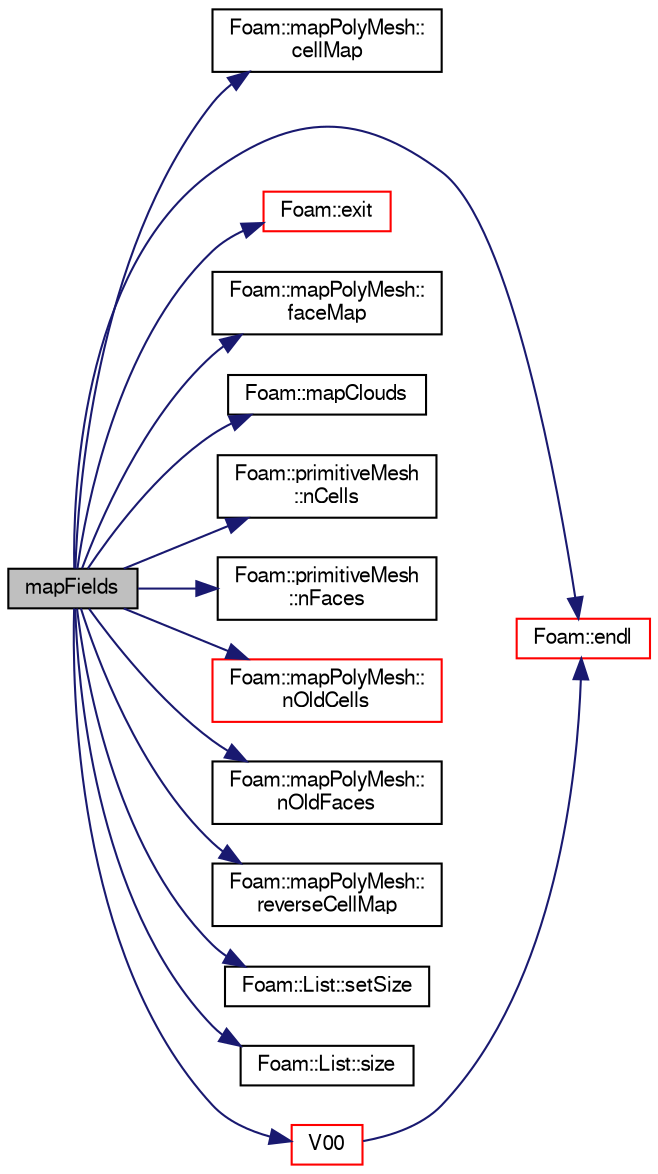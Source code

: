 digraph "mapFields"
{
  bgcolor="transparent";
  edge [fontname="FreeSans",fontsize="10",labelfontname="FreeSans",labelfontsize="10"];
  node [fontname="FreeSans",fontsize="10",shape=record];
  rankdir="LR";
  Node39771 [label="mapFields",height=0.2,width=0.4,color="black", fillcolor="grey75", style="filled", fontcolor="black"];
  Node39771 -> Node39772 [color="midnightblue",fontsize="10",style="solid",fontname="FreeSans"];
  Node39772 [label="Foam::mapPolyMesh::\lcellMap",height=0.2,width=0.4,color="black",URL="$a27386.html#a4209f47fe506af0959ae50b019562b17",tooltip="Old cell map. "];
  Node39771 -> Node39773 [color="midnightblue",fontsize="10",style="solid",fontname="FreeSans"];
  Node39773 [label="Foam::endl",height=0.2,width=0.4,color="red",URL="$a21124.html#a2db8fe02a0d3909e9351bb4275b23ce4",tooltip="Add newline and flush stream. "];
  Node39771 -> Node39775 [color="midnightblue",fontsize="10",style="solid",fontname="FreeSans"];
  Node39775 [label="Foam::exit",height=0.2,width=0.4,color="red",URL="$a21124.html#a06ca7250d8e89caf05243ec094843642"];
  Node39771 -> Node39820 [color="midnightblue",fontsize="10",style="solid",fontname="FreeSans"];
  Node39820 [label="Foam::mapPolyMesh::\lfaceMap",height=0.2,width=0.4,color="black",URL="$a27386.html#af618d1e4110025c66bae41ba7411a5ce",tooltip="Old face map. "];
  Node39771 -> Node39821 [color="midnightblue",fontsize="10",style="solid",fontname="FreeSans"];
  Node39821 [label="Foam::mapClouds",height=0.2,width=0.4,color="black",URL="$a21124.html#a6be781af3daa081b41b12982c81ea787",tooltip="Generic Geometric field mapper. "];
  Node39771 -> Node39822 [color="midnightblue",fontsize="10",style="solid",fontname="FreeSans"];
  Node39822 [label="Foam::primitiveMesh\l::nCells",height=0.2,width=0.4,color="black",URL="$a27530.html#a13b94bdb0926552bf78ad5210a73a3d5"];
  Node39771 -> Node39823 [color="midnightblue",fontsize="10",style="solid",fontname="FreeSans"];
  Node39823 [label="Foam::primitiveMesh\l::nFaces",height=0.2,width=0.4,color="black",URL="$a27530.html#abe602c985a3c9ffa67176e969e77ca6f"];
  Node39771 -> Node39824 [color="midnightblue",fontsize="10",style="solid",fontname="FreeSans"];
  Node39824 [label="Foam::mapPolyMesh::\lnOldCells",height=0.2,width=0.4,color="red",URL="$a27386.html#a0078cd9d7ee600f5e1057cf88c44da86",tooltip="Number of old cells. "];
  Node39771 -> Node39826 [color="midnightblue",fontsize="10",style="solid",fontname="FreeSans"];
  Node39826 [label="Foam::mapPolyMesh::\lnOldFaces",height=0.2,width=0.4,color="black",URL="$a27386.html#aadafd6d75129adeffda390ada7c52eb0",tooltip="Number of old faces. "];
  Node39771 -> Node39827 [color="midnightblue",fontsize="10",style="solid",fontname="FreeSans"];
  Node39827 [label="Foam::mapPolyMesh::\lreverseCellMap",height=0.2,width=0.4,color="black",URL="$a27386.html#a89843f27b1311c10f35810e3dc692061",tooltip="Reverse cell map. "];
  Node39771 -> Node39828 [color="midnightblue",fontsize="10",style="solid",fontname="FreeSans"];
  Node39828 [label="Foam::List::setSize",height=0.2,width=0.4,color="black",URL="$a25694.html#aedb985ffeaf1bdbfeccc2a8730405703",tooltip="Reset size of List. "];
  Node39771 -> Node39829 [color="midnightblue",fontsize="10",style="solid",fontname="FreeSans"];
  Node39829 [label="Foam::List::size",height=0.2,width=0.4,color="black",URL="$a25694.html#a8a5f6fa29bd4b500caf186f60245b384",tooltip="Override size to be inconsistent with allocated storage. "];
  Node39771 -> Node39830 [color="midnightblue",fontsize="10",style="solid",fontname="FreeSans"];
  Node39830 [label="V00",height=0.2,width=0.4,color="red",URL="$a22766.html#a237ac2c94482d18470688cd2a0320dc6",tooltip="Return old-old-time cell volumes. "];
  Node39830 -> Node39773 [color="midnightblue",fontsize="10",style="solid",fontname="FreeSans"];
}
